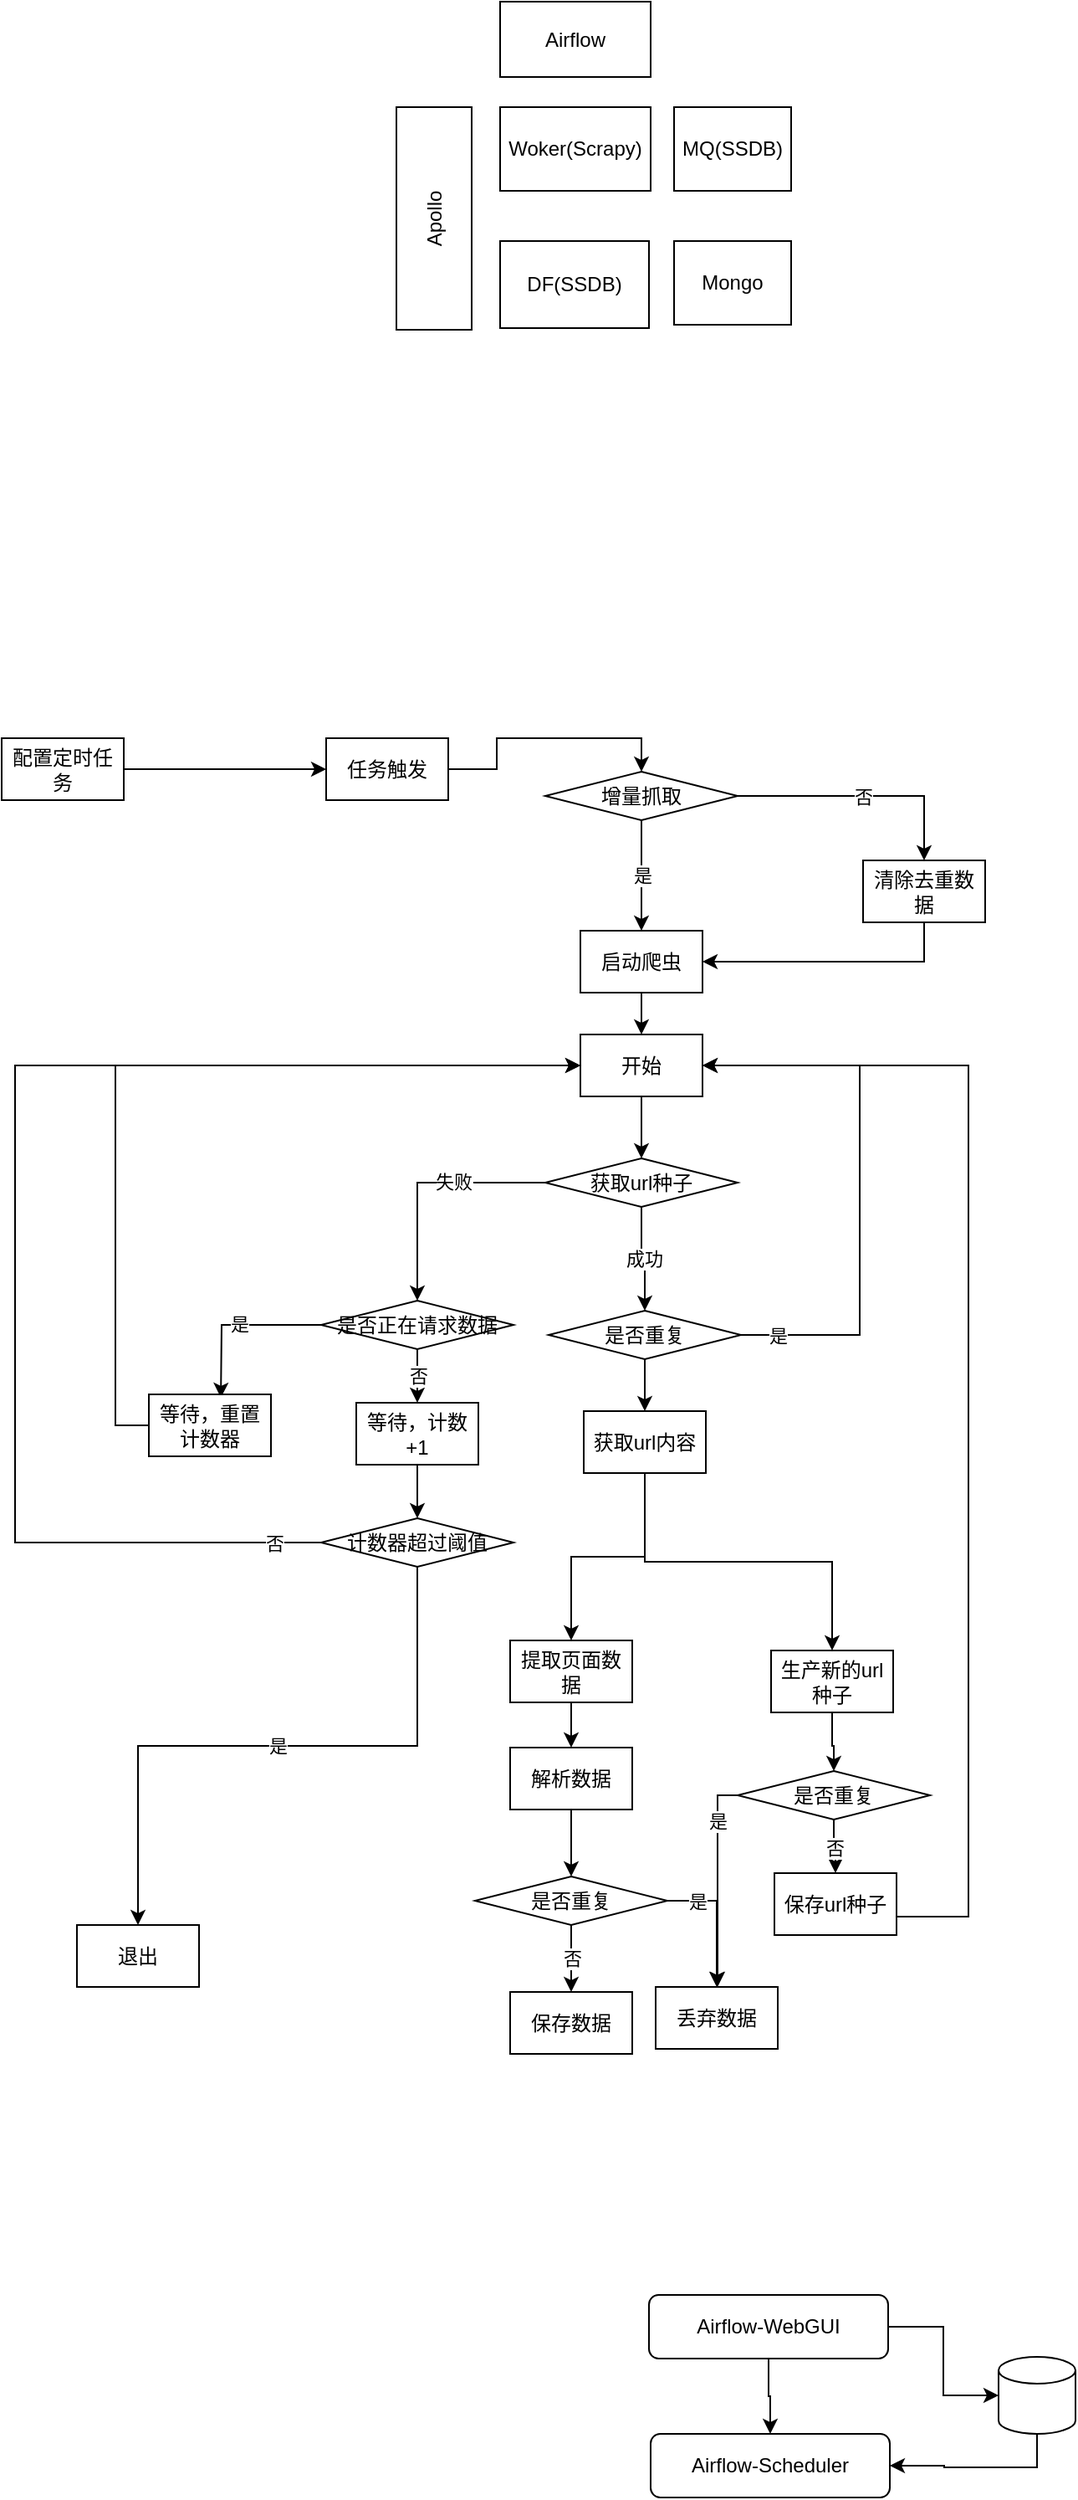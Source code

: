 <mxfile version="13.8.6" type="github">
  <diagram id="HMNT3NJ7cGjLUX8JYcZ2" name="Page-1">
    <mxGraphModel dx="2187" dy="802" grid="0" gridSize="10" guides="1" tooltips="1" connect="1" arrows="1" fold="1" page="1" pageScale="1" pageWidth="827" pageHeight="1169" math="0" shadow="0">
      <root>
        <mxCell id="0" />
        <mxCell id="1" parent="0" />
        <mxCell id="C2VmExG585s7NIGnA1N3-1" value="Airflow" style="rounded=0;whiteSpace=wrap;html=1;" parent="1" vertex="1">
          <mxGeometry x="240" y="297" width="90" height="45" as="geometry" />
        </mxCell>
        <mxCell id="C2VmExG585s7NIGnA1N3-2" value="Woker(Scrapy)" style="rounded=0;whiteSpace=wrap;html=1;" parent="1" vertex="1">
          <mxGeometry x="240" y="360" width="90" height="50" as="geometry" />
        </mxCell>
        <mxCell id="C2VmExG585s7NIGnA1N3-3" value="Apollo" style="rounded=0;whiteSpace=wrap;html=1;horizontal=0;textDirection=rtl;labelPosition=center;verticalLabelPosition=middle;align=center;verticalAlign=middle;labelBackgroundColor=none;" parent="1" vertex="1">
          <mxGeometry x="178" y="360" width="45" height="133" as="geometry" />
        </mxCell>
        <mxCell id="C2VmExG585s7NIGnA1N3-4" value="DF(SSDB)" style="rounded=0;whiteSpace=wrap;html=1;" parent="1" vertex="1">
          <mxGeometry x="240" y="440" width="89" height="52" as="geometry" />
        </mxCell>
        <mxCell id="C2VmExG585s7NIGnA1N3-5" value="Mongo" style="rounded=0;whiteSpace=wrap;html=1;" parent="1" vertex="1">
          <mxGeometry x="344" y="440" width="70" height="50" as="geometry" />
        </mxCell>
        <mxCell id="C2VmExG585s7NIGnA1N3-6" value="MQ(SSDB)" style="rounded=0;whiteSpace=wrap;html=1;" parent="1" vertex="1">
          <mxGeometry x="344" y="360" width="70" height="50" as="geometry" />
        </mxCell>
        <mxCell id="f9UOwdN35FcGCHuNBS2K-69" style="edgeStyle=orthogonalEdgeStyle;rounded=0;orthogonalLoop=1;jettySize=auto;html=1;exitX=1;exitY=0.5;exitDx=0;exitDy=0;" edge="1" parent="1" source="f9UOwdN35FcGCHuNBS2K-1" target="f9UOwdN35FcGCHuNBS2K-2">
          <mxGeometry relative="1" as="geometry" />
        </mxCell>
        <mxCell id="f9UOwdN35FcGCHuNBS2K-1" value="配置定时任务" style="rounded=0;whiteSpace=wrap;html=1;" vertex="1" parent="1">
          <mxGeometry x="-58" y="737" width="73" height="37" as="geometry" />
        </mxCell>
        <mxCell id="f9UOwdN35FcGCHuNBS2K-71" style="edgeStyle=orthogonalEdgeStyle;rounded=0;orthogonalLoop=1;jettySize=auto;html=1;exitX=1;exitY=0.5;exitDx=0;exitDy=0;entryX=0.5;entryY=0;entryDx=0;entryDy=0;" edge="1" parent="1" source="f9UOwdN35FcGCHuNBS2K-2" target="f9UOwdN35FcGCHuNBS2K-5">
          <mxGeometry relative="1" as="geometry" />
        </mxCell>
        <mxCell id="f9UOwdN35FcGCHuNBS2K-2" value="任务触发" style="rounded=0;whiteSpace=wrap;html=1;" vertex="1" parent="1">
          <mxGeometry x="136" y="737" width="73" height="37" as="geometry" />
        </mxCell>
        <mxCell id="f9UOwdN35FcGCHuNBS2K-6" value="是" style="edgeStyle=orthogonalEdgeStyle;rounded=0;orthogonalLoop=1;jettySize=auto;html=1;exitX=0.5;exitY=1;exitDx=0;exitDy=0;entryX=0.5;entryY=0;entryDx=0;entryDy=0;" edge="1" parent="1" source="f9UOwdN35FcGCHuNBS2K-5" target="f9UOwdN35FcGCHuNBS2K-7">
          <mxGeometry relative="1" as="geometry">
            <mxPoint x="170" y="830" as="targetPoint" />
          </mxGeometry>
        </mxCell>
        <mxCell id="f9UOwdN35FcGCHuNBS2K-9" value="否" style="edgeStyle=orthogonalEdgeStyle;rounded=0;orthogonalLoop=1;jettySize=auto;html=1;exitX=1;exitY=0.5;exitDx=0;exitDy=0;entryX=0.5;entryY=0;entryDx=0;entryDy=0;" edge="1" parent="1" source="f9UOwdN35FcGCHuNBS2K-5" target="f9UOwdN35FcGCHuNBS2K-8">
          <mxGeometry relative="1" as="geometry" />
        </mxCell>
        <mxCell id="f9UOwdN35FcGCHuNBS2K-5" value="增量抓取" style="rhombus;whiteSpace=wrap;html=1;" vertex="1" parent="1">
          <mxGeometry x="267" y="757" width="115" height="29" as="geometry" />
        </mxCell>
        <mxCell id="f9UOwdN35FcGCHuNBS2K-43" style="edgeStyle=orthogonalEdgeStyle;rounded=0;orthogonalLoop=1;jettySize=auto;html=1;exitX=0.5;exitY=1;exitDx=0;exitDy=0;" edge="1" parent="1" source="f9UOwdN35FcGCHuNBS2K-7" target="f9UOwdN35FcGCHuNBS2K-41">
          <mxGeometry relative="1" as="geometry" />
        </mxCell>
        <mxCell id="f9UOwdN35FcGCHuNBS2K-7" value="启动爬虫" style="rounded=0;whiteSpace=wrap;html=1;" vertex="1" parent="1">
          <mxGeometry x="288" y="852" width="73" height="37" as="geometry" />
        </mxCell>
        <mxCell id="f9UOwdN35FcGCHuNBS2K-13" style="edgeStyle=orthogonalEdgeStyle;rounded=0;orthogonalLoop=1;jettySize=auto;html=1;exitX=0.5;exitY=1;exitDx=0;exitDy=0;entryX=1;entryY=0.5;entryDx=0;entryDy=0;" edge="1" parent="1" source="f9UOwdN35FcGCHuNBS2K-8" target="f9UOwdN35FcGCHuNBS2K-7">
          <mxGeometry relative="1" as="geometry" />
        </mxCell>
        <mxCell id="f9UOwdN35FcGCHuNBS2K-8" value="清除去重数据" style="rounded=0;whiteSpace=wrap;html=1;" vertex="1" parent="1">
          <mxGeometry x="457" y="810" width="73" height="37" as="geometry" />
        </mxCell>
        <mxCell id="f9UOwdN35FcGCHuNBS2K-17" value="成功" style="edgeStyle=orthogonalEdgeStyle;rounded=0;orthogonalLoop=1;jettySize=auto;html=1;exitX=0.5;exitY=1;exitDx=0;exitDy=0;" edge="1" parent="1" source="f9UOwdN35FcGCHuNBS2K-15" target="f9UOwdN35FcGCHuNBS2K-27">
          <mxGeometry relative="1" as="geometry">
            <mxPoint x="325" y="1069" as="targetPoint" />
          </mxGeometry>
        </mxCell>
        <mxCell id="f9UOwdN35FcGCHuNBS2K-19" style="edgeStyle=orthogonalEdgeStyle;rounded=0;orthogonalLoop=1;jettySize=auto;html=1;exitX=0;exitY=0.5;exitDx=0;exitDy=0;entryX=0.5;entryY=0;entryDx=0;entryDy=0;" edge="1" parent="1" source="f9UOwdN35FcGCHuNBS2K-15" target="f9UOwdN35FcGCHuNBS2K-31">
          <mxGeometry relative="1" as="geometry">
            <mxPoint x="189" y="1054" as="targetPoint" />
          </mxGeometry>
        </mxCell>
        <mxCell id="f9UOwdN35FcGCHuNBS2K-20" value="失败" style="edgeLabel;html=1;align=center;verticalAlign=middle;resizable=0;points=[];" vertex="1" connectable="0" parent="f9UOwdN35FcGCHuNBS2K-19">
          <mxGeometry x="-0.254" y="-1" relative="1" as="geometry">
            <mxPoint as="offset" />
          </mxGeometry>
        </mxCell>
        <mxCell id="f9UOwdN35FcGCHuNBS2K-15" value="获取url种子" style="rhombus;whiteSpace=wrap;html=1;" vertex="1" parent="1">
          <mxGeometry x="267" y="988" width="115" height="29" as="geometry" />
        </mxCell>
        <mxCell id="f9UOwdN35FcGCHuNBS2K-25" style="edgeStyle=orthogonalEdgeStyle;rounded=0;orthogonalLoop=1;jettySize=auto;html=1;exitX=0.5;exitY=1;exitDx=0;exitDy=0;" edge="1" parent="1" source="f9UOwdN35FcGCHuNBS2K-21" target="f9UOwdN35FcGCHuNBS2K-22">
          <mxGeometry relative="1" as="geometry" />
        </mxCell>
        <mxCell id="f9UOwdN35FcGCHuNBS2K-54" style="edgeStyle=orthogonalEdgeStyle;rounded=0;orthogonalLoop=1;jettySize=auto;html=1;exitX=0.5;exitY=1;exitDx=0;exitDy=0;" edge="1" parent="1" source="f9UOwdN35FcGCHuNBS2K-21" target="f9UOwdN35FcGCHuNBS2K-24">
          <mxGeometry relative="1" as="geometry" />
        </mxCell>
        <mxCell id="f9UOwdN35FcGCHuNBS2K-21" value="获取url内容" style="rounded=0;whiteSpace=wrap;html=1;" vertex="1" parent="1">
          <mxGeometry x="290" y="1139" width="73" height="37" as="geometry" />
        </mxCell>
        <mxCell id="f9UOwdN35FcGCHuNBS2K-63" style="edgeStyle=orthogonalEdgeStyle;rounded=0;orthogonalLoop=1;jettySize=auto;html=1;exitX=0.5;exitY=1;exitDx=0;exitDy=0;" edge="1" parent="1" source="f9UOwdN35FcGCHuNBS2K-22" target="f9UOwdN35FcGCHuNBS2K-60">
          <mxGeometry relative="1" as="geometry" />
        </mxCell>
        <mxCell id="f9UOwdN35FcGCHuNBS2K-22" value="提取页面数据" style="rounded=0;whiteSpace=wrap;html=1;" vertex="1" parent="1">
          <mxGeometry x="246" y="1276" width="73" height="37" as="geometry" />
        </mxCell>
        <mxCell id="f9UOwdN35FcGCHuNBS2K-75" style="edgeStyle=orthogonalEdgeStyle;rounded=0;orthogonalLoop=1;jettySize=auto;html=1;exitX=0.5;exitY=1;exitDx=0;exitDy=0;" edge="1" parent="1" source="f9UOwdN35FcGCHuNBS2K-24" target="f9UOwdN35FcGCHuNBS2K-56">
          <mxGeometry relative="1" as="geometry" />
        </mxCell>
        <mxCell id="f9UOwdN35FcGCHuNBS2K-24" value="生产新的url种子" style="rounded=0;whiteSpace=wrap;html=1;" vertex="1" parent="1">
          <mxGeometry x="402" y="1282" width="73" height="37" as="geometry" />
        </mxCell>
        <mxCell id="f9UOwdN35FcGCHuNBS2K-59" style="edgeStyle=orthogonalEdgeStyle;rounded=0;orthogonalLoop=1;jettySize=auto;html=1;exitX=1;exitY=0.5;exitDx=0;exitDy=0;entryX=1;entryY=0.5;entryDx=0;entryDy=0;" edge="1" parent="1" source="f9UOwdN35FcGCHuNBS2K-26" target="f9UOwdN35FcGCHuNBS2K-41">
          <mxGeometry relative="1" as="geometry">
            <Array as="points">
              <mxPoint x="477" y="1441" />
              <mxPoint x="520" y="1441" />
              <mxPoint x="520" y="933" />
            </Array>
          </mxGeometry>
        </mxCell>
        <mxCell id="f9UOwdN35FcGCHuNBS2K-26" value="保存url种子" style="rounded=0;whiteSpace=wrap;html=1;" vertex="1" parent="1">
          <mxGeometry x="404" y="1415" width="73" height="37" as="geometry" />
        </mxCell>
        <mxCell id="f9UOwdN35FcGCHuNBS2K-29" value="是" style="edgeStyle=orthogonalEdgeStyle;rounded=0;orthogonalLoop=1;jettySize=auto;html=1;exitX=1;exitY=0.5;exitDx=0;exitDy=0;entryX=1;entryY=0.5;entryDx=0;entryDy=0;" edge="1" parent="1" source="f9UOwdN35FcGCHuNBS2K-27" target="f9UOwdN35FcGCHuNBS2K-41">
          <mxGeometry x="-0.865" relative="1" as="geometry">
            <Array as="points">
              <mxPoint x="455" y="1094" />
              <mxPoint x="455" y="933" />
            </Array>
            <mxPoint as="offset" />
          </mxGeometry>
        </mxCell>
        <mxCell id="f9UOwdN35FcGCHuNBS2K-53" style="edgeStyle=orthogonalEdgeStyle;rounded=0;orthogonalLoop=1;jettySize=auto;html=1;exitX=0.5;exitY=1;exitDx=0;exitDy=0;" edge="1" parent="1" source="f9UOwdN35FcGCHuNBS2K-27" target="f9UOwdN35FcGCHuNBS2K-21">
          <mxGeometry relative="1" as="geometry" />
        </mxCell>
        <mxCell id="f9UOwdN35FcGCHuNBS2K-27" value="是否重复" style="rhombus;whiteSpace=wrap;html=1;" vertex="1" parent="1">
          <mxGeometry x="269" y="1079" width="115" height="29" as="geometry" />
        </mxCell>
        <mxCell id="f9UOwdN35FcGCHuNBS2K-33" style="edgeStyle=orthogonalEdgeStyle;rounded=0;orthogonalLoop=1;jettySize=auto;html=1;entryX=0.521;entryY=0.054;entryDx=0;entryDy=0;entryPerimeter=0;" edge="1" parent="1" source="f9UOwdN35FcGCHuNBS2K-31">
          <mxGeometry relative="1" as="geometry">
            <mxPoint x="73.033" y="1130.998" as="targetPoint" />
          </mxGeometry>
        </mxCell>
        <mxCell id="f9UOwdN35FcGCHuNBS2K-35" value="是" style="edgeLabel;html=1;align=center;verticalAlign=middle;resizable=0;points=[];" vertex="1" connectable="0" parent="f9UOwdN35FcGCHuNBS2K-33">
          <mxGeometry x="-0.053" y="-1" relative="1" as="geometry">
            <mxPoint as="offset" />
          </mxGeometry>
        </mxCell>
        <mxCell id="f9UOwdN35FcGCHuNBS2K-37" value="否" style="edgeStyle=orthogonalEdgeStyle;rounded=0;orthogonalLoop=1;jettySize=auto;html=1;exitX=0.5;exitY=1;exitDx=0;exitDy=0;" edge="1" parent="1" source="f9UOwdN35FcGCHuNBS2K-31" target="f9UOwdN35FcGCHuNBS2K-36">
          <mxGeometry relative="1" as="geometry" />
        </mxCell>
        <mxCell id="f9UOwdN35FcGCHuNBS2K-31" value="是否正在请求数据" style="rhombus;whiteSpace=wrap;html=1;" vertex="1" parent="1">
          <mxGeometry x="133" y="1073" width="115" height="29" as="geometry" />
        </mxCell>
        <mxCell id="f9UOwdN35FcGCHuNBS2K-44" style="edgeStyle=orthogonalEdgeStyle;rounded=0;orthogonalLoop=1;jettySize=auto;html=1;exitX=0;exitY=0.5;exitDx=0;exitDy=0;entryX=0;entryY=0.5;entryDx=0;entryDy=0;" edge="1" parent="1" source="f9UOwdN35FcGCHuNBS2K-34" target="f9UOwdN35FcGCHuNBS2K-41">
          <mxGeometry relative="1" as="geometry" />
        </mxCell>
        <mxCell id="f9UOwdN35FcGCHuNBS2K-34" value="等待，重置计数器" style="rounded=0;whiteSpace=wrap;html=1;" vertex="1" parent="1">
          <mxGeometry x="30" y="1129" width="73" height="37" as="geometry" />
        </mxCell>
        <mxCell id="f9UOwdN35FcGCHuNBS2K-40" style="edgeStyle=orthogonalEdgeStyle;rounded=0;orthogonalLoop=1;jettySize=auto;html=1;exitX=0.5;exitY=1;exitDx=0;exitDy=0;" edge="1" parent="1" source="f9UOwdN35FcGCHuNBS2K-36" target="f9UOwdN35FcGCHuNBS2K-39">
          <mxGeometry relative="1" as="geometry" />
        </mxCell>
        <mxCell id="f9UOwdN35FcGCHuNBS2K-36" value="等待，计数+1" style="rounded=0;whiteSpace=wrap;html=1;" vertex="1" parent="1">
          <mxGeometry x="154" y="1134" width="73" height="37" as="geometry" />
        </mxCell>
        <mxCell id="f9UOwdN35FcGCHuNBS2K-45" value="是" style="edgeStyle=orthogonalEdgeStyle;rounded=0;orthogonalLoop=1;jettySize=auto;html=1;exitX=0.5;exitY=1;exitDx=0;exitDy=0;entryX=0.5;entryY=0;entryDx=0;entryDy=0;" edge="1" parent="1" source="f9UOwdN35FcGCHuNBS2K-39" target="f9UOwdN35FcGCHuNBS2K-46">
          <mxGeometry relative="1" as="geometry">
            <mxPoint x="191" y="1279" as="targetPoint" />
          </mxGeometry>
        </mxCell>
        <mxCell id="f9UOwdN35FcGCHuNBS2K-47" value="否" style="edgeStyle=orthogonalEdgeStyle;rounded=0;orthogonalLoop=1;jettySize=auto;html=1;exitX=0;exitY=0.5;exitDx=0;exitDy=0;entryX=0;entryY=0.5;entryDx=0;entryDy=0;" edge="1" parent="1" source="f9UOwdN35FcGCHuNBS2K-39" target="f9UOwdN35FcGCHuNBS2K-41">
          <mxGeometry x="-0.93" relative="1" as="geometry">
            <Array as="points">
              <mxPoint x="-50" y="1218" />
              <mxPoint x="-50" y="933" />
            </Array>
            <mxPoint as="offset" />
          </mxGeometry>
        </mxCell>
        <mxCell id="f9UOwdN35FcGCHuNBS2K-39" value="计数器超过阈值" style="rhombus;whiteSpace=wrap;html=1;" vertex="1" parent="1">
          <mxGeometry x="133" y="1203" width="115" height="29" as="geometry" />
        </mxCell>
        <mxCell id="f9UOwdN35FcGCHuNBS2K-42" style="edgeStyle=orthogonalEdgeStyle;rounded=0;orthogonalLoop=1;jettySize=auto;html=1;exitX=0.5;exitY=1;exitDx=0;exitDy=0;" edge="1" parent="1" source="f9UOwdN35FcGCHuNBS2K-41" target="f9UOwdN35FcGCHuNBS2K-15">
          <mxGeometry relative="1" as="geometry" />
        </mxCell>
        <mxCell id="f9UOwdN35FcGCHuNBS2K-41" value="开始" style="rounded=0;whiteSpace=wrap;html=1;" vertex="1" parent="1">
          <mxGeometry x="288" y="914" width="73" height="37" as="geometry" />
        </mxCell>
        <mxCell id="f9UOwdN35FcGCHuNBS2K-46" value="退出" style="rounded=0;whiteSpace=wrap;html=1;" vertex="1" parent="1">
          <mxGeometry x="-13" y="1446" width="73" height="37" as="geometry" />
        </mxCell>
        <mxCell id="f9UOwdN35FcGCHuNBS2K-76" value="否" style="edgeStyle=orthogonalEdgeStyle;rounded=0;orthogonalLoop=1;jettySize=auto;html=1;exitX=0.5;exitY=1;exitDx=0;exitDy=0;" edge="1" parent="1" source="f9UOwdN35FcGCHuNBS2K-56" target="f9UOwdN35FcGCHuNBS2K-26">
          <mxGeometry relative="1" as="geometry" />
        </mxCell>
        <mxCell id="f9UOwdN35FcGCHuNBS2K-77" value="是" style="edgeStyle=orthogonalEdgeStyle;rounded=0;orthogonalLoop=1;jettySize=auto;html=1;exitX=0;exitY=0.5;exitDx=0;exitDy=0;" edge="1" parent="1" source="f9UOwdN35FcGCHuNBS2K-56" target="f9UOwdN35FcGCHuNBS2K-67">
          <mxGeometry x="-0.565" relative="1" as="geometry">
            <Array as="points">
              <mxPoint x="370" y="1369" />
            </Array>
            <mxPoint as="offset" />
          </mxGeometry>
        </mxCell>
        <mxCell id="f9UOwdN35FcGCHuNBS2K-56" value="是否重复" style="rhombus;whiteSpace=wrap;html=1;" vertex="1" parent="1">
          <mxGeometry x="382" y="1354" width="115" height="29" as="geometry" />
        </mxCell>
        <mxCell id="f9UOwdN35FcGCHuNBS2K-62" style="edgeStyle=orthogonalEdgeStyle;rounded=0;orthogonalLoop=1;jettySize=auto;html=1;exitX=0.5;exitY=1;exitDx=0;exitDy=0;" edge="1" parent="1" source="f9UOwdN35FcGCHuNBS2K-60" target="f9UOwdN35FcGCHuNBS2K-61">
          <mxGeometry relative="1" as="geometry" />
        </mxCell>
        <mxCell id="f9UOwdN35FcGCHuNBS2K-60" value="解析数据" style="rounded=0;whiteSpace=wrap;html=1;" vertex="1" parent="1">
          <mxGeometry x="246" y="1340" width="73" height="37" as="geometry" />
        </mxCell>
        <mxCell id="f9UOwdN35FcGCHuNBS2K-66" value="否" style="edgeStyle=orthogonalEdgeStyle;rounded=0;orthogonalLoop=1;jettySize=auto;html=1;exitX=0.5;exitY=1;exitDx=0;exitDy=0;" edge="1" parent="1" source="f9UOwdN35FcGCHuNBS2K-61" target="f9UOwdN35FcGCHuNBS2K-65">
          <mxGeometry relative="1" as="geometry" />
        </mxCell>
        <mxCell id="f9UOwdN35FcGCHuNBS2K-68" value="是" style="edgeStyle=orthogonalEdgeStyle;rounded=0;orthogonalLoop=1;jettySize=auto;html=1;exitX=1;exitY=0.5;exitDx=0;exitDy=0;" edge="1" parent="1" source="f9UOwdN35FcGCHuNBS2K-61" target="f9UOwdN35FcGCHuNBS2K-67">
          <mxGeometry x="-0.556" relative="1" as="geometry">
            <mxPoint as="offset" />
          </mxGeometry>
        </mxCell>
        <mxCell id="f9UOwdN35FcGCHuNBS2K-61" value="是否重复" style="rhombus;whiteSpace=wrap;html=1;" vertex="1" parent="1">
          <mxGeometry x="225" y="1417" width="115" height="29" as="geometry" />
        </mxCell>
        <mxCell id="f9UOwdN35FcGCHuNBS2K-65" value="保存数据" style="rounded=0;whiteSpace=wrap;html=1;" vertex="1" parent="1">
          <mxGeometry x="246" y="1486" width="73" height="37" as="geometry" />
        </mxCell>
        <mxCell id="f9UOwdN35FcGCHuNBS2K-67" value="丢弃数据" style="rounded=0;whiteSpace=wrap;html=1;" vertex="1" parent="1">
          <mxGeometry x="333" y="1483" width="73" height="37" as="geometry" />
        </mxCell>
        <mxCell id="f9UOwdN35FcGCHuNBS2K-81" style="edgeStyle=orthogonalEdgeStyle;rounded=0;orthogonalLoop=1;jettySize=auto;html=1;exitX=1;exitY=0.5;exitDx=0;exitDy=0;" edge="1" parent="1" source="f9UOwdN35FcGCHuNBS2K-78" target="f9UOwdN35FcGCHuNBS2K-80">
          <mxGeometry relative="1" as="geometry" />
        </mxCell>
        <mxCell id="f9UOwdN35FcGCHuNBS2K-82" style="edgeStyle=orthogonalEdgeStyle;rounded=0;orthogonalLoop=1;jettySize=auto;html=1;exitX=0.5;exitY=1;exitDx=0;exitDy=0;" edge="1" parent="1" source="f9UOwdN35FcGCHuNBS2K-78" target="f9UOwdN35FcGCHuNBS2K-79">
          <mxGeometry relative="1" as="geometry" />
        </mxCell>
        <mxCell id="f9UOwdN35FcGCHuNBS2K-78" value="Airflow-WebGUI" style="rounded=1;whiteSpace=wrap;html=1;" vertex="1" parent="1">
          <mxGeometry x="329" y="1667" width="143" height="38" as="geometry" />
        </mxCell>
        <mxCell id="f9UOwdN35FcGCHuNBS2K-79" value="Airflow-Scheduler" style="rounded=1;whiteSpace=wrap;html=1;" vertex="1" parent="1">
          <mxGeometry x="330" y="1750" width="143" height="38" as="geometry" />
        </mxCell>
        <mxCell id="f9UOwdN35FcGCHuNBS2K-83" style="edgeStyle=orthogonalEdgeStyle;rounded=0;orthogonalLoop=1;jettySize=auto;html=1;exitX=0.5;exitY=1;exitDx=0;exitDy=0;exitPerimeter=0;entryX=1;entryY=0.5;entryDx=0;entryDy=0;" edge="1" parent="1" source="f9UOwdN35FcGCHuNBS2K-80" target="f9UOwdN35FcGCHuNBS2K-79">
          <mxGeometry relative="1" as="geometry" />
        </mxCell>
        <mxCell id="f9UOwdN35FcGCHuNBS2K-80" value="" style="shape=cylinder3;whiteSpace=wrap;html=1;boundedLbl=1;backgroundOutline=1;size=8;" vertex="1" parent="1">
          <mxGeometry x="538" y="1704" width="46" height="46" as="geometry" />
        </mxCell>
      </root>
    </mxGraphModel>
  </diagram>
</mxfile>
